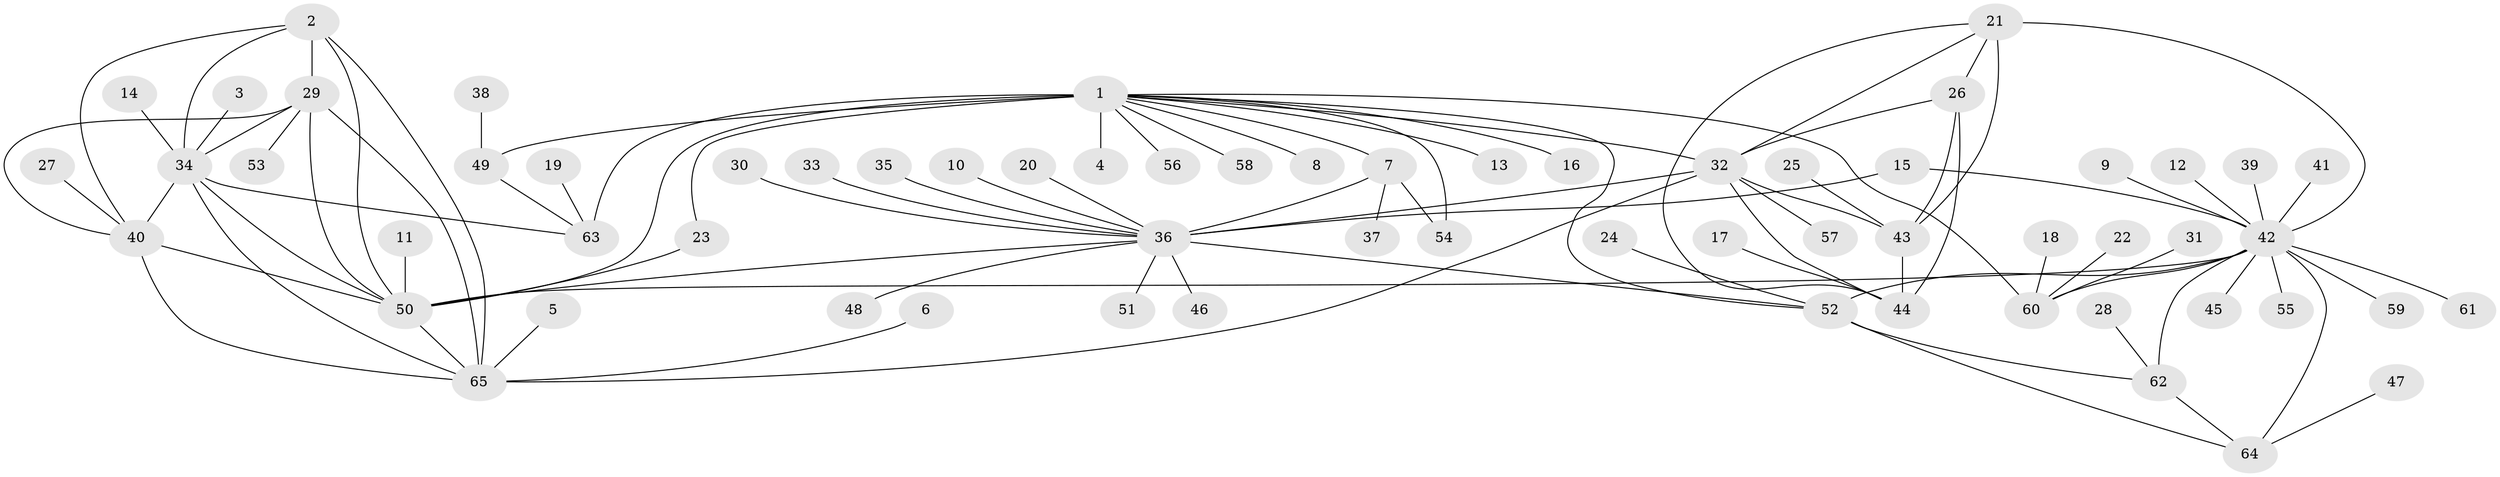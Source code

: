// original degree distribution, {8: 0.03875968992248062, 5: 0.023255813953488372, 12: 0.031007751937984496, 9: 0.023255813953488372, 10: 0.031007751937984496, 7: 0.05426356589147287, 11: 0.023255813953488372, 6: 0.015503875968992248, 1: 0.6201550387596899, 2: 0.13953488372093023}
// Generated by graph-tools (version 1.1) at 2025/50/03/09/25 03:50:36]
// undirected, 65 vertices, 95 edges
graph export_dot {
graph [start="1"]
  node [color=gray90,style=filled];
  1;
  2;
  3;
  4;
  5;
  6;
  7;
  8;
  9;
  10;
  11;
  12;
  13;
  14;
  15;
  16;
  17;
  18;
  19;
  20;
  21;
  22;
  23;
  24;
  25;
  26;
  27;
  28;
  29;
  30;
  31;
  32;
  33;
  34;
  35;
  36;
  37;
  38;
  39;
  40;
  41;
  42;
  43;
  44;
  45;
  46;
  47;
  48;
  49;
  50;
  51;
  52;
  53;
  54;
  55;
  56;
  57;
  58;
  59;
  60;
  61;
  62;
  63;
  64;
  65;
  1 -- 4 [weight=1.0];
  1 -- 7 [weight=1.0];
  1 -- 8 [weight=1.0];
  1 -- 13 [weight=1.0];
  1 -- 16 [weight=1.0];
  1 -- 23 [weight=1.0];
  1 -- 32 [weight=1.0];
  1 -- 49 [weight=4.0];
  1 -- 50 [weight=1.0];
  1 -- 52 [weight=1.0];
  1 -- 54 [weight=1.0];
  1 -- 56 [weight=1.0];
  1 -- 58 [weight=1.0];
  1 -- 60 [weight=1.0];
  1 -- 63 [weight=4.0];
  2 -- 29 [weight=1.0];
  2 -- 34 [weight=1.0];
  2 -- 40 [weight=1.0];
  2 -- 50 [weight=1.0];
  2 -- 65 [weight=1.0];
  3 -- 34 [weight=1.0];
  5 -- 65 [weight=1.0];
  6 -- 65 [weight=1.0];
  7 -- 36 [weight=5.0];
  7 -- 37 [weight=1.0];
  7 -- 54 [weight=1.0];
  9 -- 42 [weight=1.0];
  10 -- 36 [weight=1.0];
  11 -- 50 [weight=1.0];
  12 -- 42 [weight=1.0];
  14 -- 34 [weight=1.0];
  15 -- 36 [weight=1.0];
  15 -- 42 [weight=1.0];
  17 -- 44 [weight=1.0];
  18 -- 60 [weight=1.0];
  19 -- 63 [weight=1.0];
  20 -- 36 [weight=1.0];
  21 -- 26 [weight=1.0];
  21 -- 32 [weight=1.0];
  21 -- 42 [weight=1.0];
  21 -- 43 [weight=2.0];
  21 -- 44 [weight=1.0];
  22 -- 60 [weight=1.0];
  23 -- 50 [weight=1.0];
  24 -- 52 [weight=1.0];
  25 -- 43 [weight=1.0];
  26 -- 32 [weight=1.0];
  26 -- 43 [weight=2.0];
  26 -- 44 [weight=1.0];
  27 -- 40 [weight=1.0];
  28 -- 62 [weight=1.0];
  29 -- 34 [weight=1.0];
  29 -- 40 [weight=1.0];
  29 -- 50 [weight=1.0];
  29 -- 53 [weight=1.0];
  29 -- 65 [weight=1.0];
  30 -- 36 [weight=1.0];
  31 -- 60 [weight=1.0];
  32 -- 36 [weight=1.0];
  32 -- 43 [weight=2.0];
  32 -- 44 [weight=1.0];
  32 -- 57 [weight=1.0];
  32 -- 65 [weight=1.0];
  33 -- 36 [weight=1.0];
  34 -- 40 [weight=1.0];
  34 -- 50 [weight=1.0];
  34 -- 63 [weight=1.0];
  34 -- 65 [weight=1.0];
  35 -- 36 [weight=1.0];
  36 -- 46 [weight=1.0];
  36 -- 48 [weight=1.0];
  36 -- 50 [weight=2.0];
  36 -- 51 [weight=1.0];
  36 -- 52 [weight=1.0];
  38 -- 49 [weight=1.0];
  39 -- 42 [weight=1.0];
  40 -- 50 [weight=1.0];
  40 -- 65 [weight=1.0];
  41 -- 42 [weight=1.0];
  42 -- 45 [weight=1.0];
  42 -- 50 [weight=1.0];
  42 -- 52 [weight=2.0];
  42 -- 55 [weight=1.0];
  42 -- 59 [weight=1.0];
  42 -- 60 [weight=1.0];
  42 -- 61 [weight=1.0];
  42 -- 62 [weight=4.0];
  42 -- 64 [weight=2.0];
  43 -- 44 [weight=2.0];
  47 -- 64 [weight=1.0];
  49 -- 63 [weight=1.0];
  50 -- 65 [weight=1.0];
  52 -- 62 [weight=2.0];
  52 -- 64 [weight=1.0];
  62 -- 64 [weight=2.0];
}
